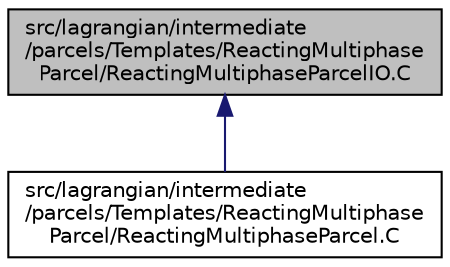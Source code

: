 digraph "src/lagrangian/intermediate/parcels/Templates/ReactingMultiphaseParcel/ReactingMultiphaseParcelIO.C"
{
  bgcolor="transparent";
  edge [fontname="Helvetica",fontsize="10",labelfontname="Helvetica",labelfontsize="10"];
  node [fontname="Helvetica",fontsize="10",shape=record];
  Node1 [label="src/lagrangian/intermediate\l/parcels/Templates/ReactingMultiphase\lParcel/ReactingMultiphaseParcelIO.C",height=0.2,width=0.4,color="black", fillcolor="grey75", style="filled", fontcolor="black"];
  Node1 -> Node2 [dir="back",color="midnightblue",fontsize="10",style="solid",fontname="Helvetica"];
  Node2 [label="src/lagrangian/intermediate\l/parcels/Templates/ReactingMultiphase\lParcel/ReactingMultiphaseParcel.C",height=0.2,width=0.4,color="black",URL="$a06740.html"];
}
